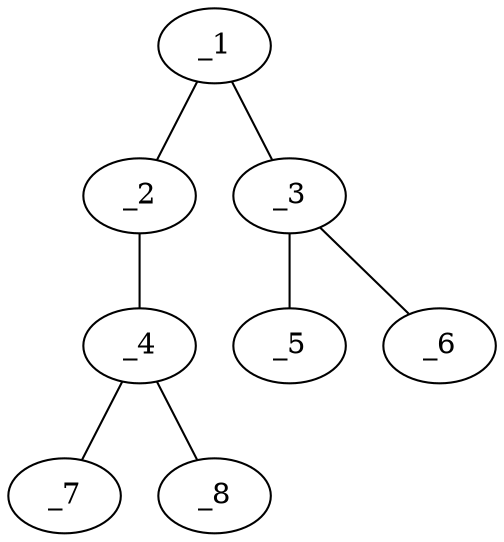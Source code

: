 graph molid72982 {
	_1	 [charge=0,
		chem=4,
		symbol="N  ",
		x="3.7321",
		y="0.25"];
	_2	 [charge=0,
		chem=4,
		symbol="N  ",
		x="4.5981",
		y="-0.25"];
	_1 -- _2	 [valence=2];
	_3	 [charge=0,
		chem=1,
		symbol="C  ",
		x="2.866",
		y="-0.25"];
	_1 -- _3	 [valence=1];
	_4	 [charge=0,
		chem=1,
		symbol="C  ",
		x="5.4641",
		y="0.25"];
	_2 -- _4	 [valence=1];
	_5	 [charge=0,
		chem=2,
		symbol="O  ",
		x=2,
		y="0.25"];
	_3 -- _5	 [valence=2];
	_6	 [charge=0,
		chem=2,
		symbol="O  ",
		x="2.866",
		y="-1.25"];
	_3 -- _6	 [valence=1];
	_7	 [charge=0,
		chem=2,
		symbol="O  ",
		x="6.3301",
		y="-0.25"];
	_4 -- _7	 [valence=2];
	_8	 [charge=0,
		chem=2,
		symbol="O  ",
		x="5.4641",
		y="1.25"];
	_4 -- _8	 [valence=1];
}
